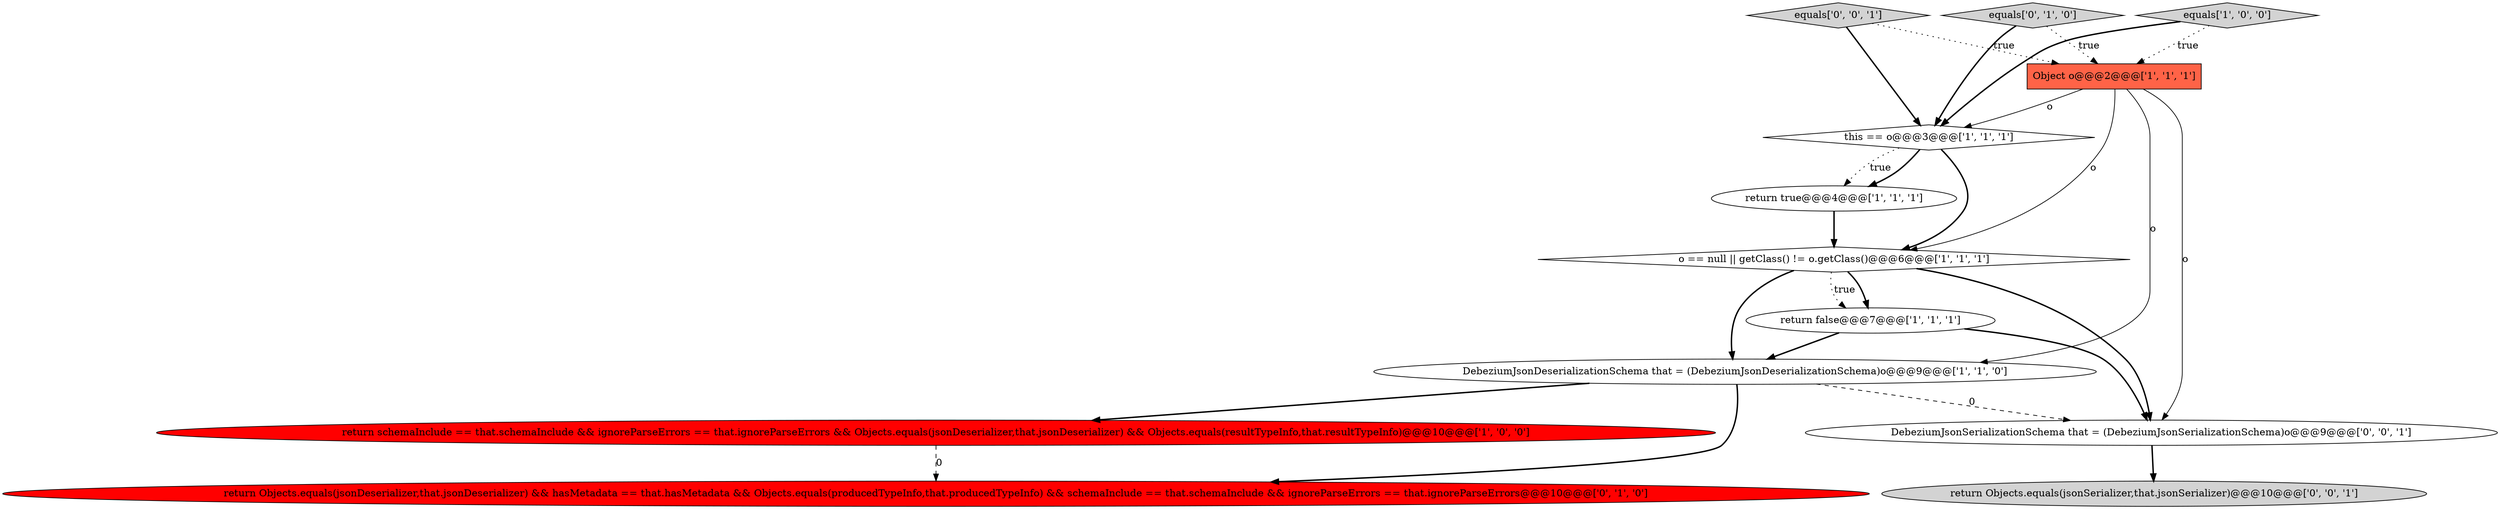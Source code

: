 digraph {
12 [style = filled, label = "return Objects.equals(jsonSerializer,that.jsonSerializer)@@@10@@@['0', '0', '1']", fillcolor = lightgray, shape = ellipse image = "AAA0AAABBB3BBB"];
0 [style = filled, label = "equals['1', '0', '0']", fillcolor = lightgray, shape = diamond image = "AAA0AAABBB1BBB"];
6 [style = filled, label = "DebeziumJsonDeserializationSchema that = (DebeziumJsonDeserializationSchema)o@@@9@@@['1', '1', '0']", fillcolor = white, shape = ellipse image = "AAA0AAABBB1BBB"];
7 [style = filled, label = "return schemaInclude == that.schemaInclude && ignoreParseErrors == that.ignoreParseErrors && Objects.equals(jsonDeserializer,that.jsonDeserializer) && Objects.equals(resultTypeInfo,that.resultTypeInfo)@@@10@@@['1', '0', '0']", fillcolor = red, shape = ellipse image = "AAA1AAABBB1BBB"];
3 [style = filled, label = "Object o@@@2@@@['1', '1', '1']", fillcolor = tomato, shape = box image = "AAA0AAABBB1BBB"];
1 [style = filled, label = "this == o@@@3@@@['1', '1', '1']", fillcolor = white, shape = diamond image = "AAA0AAABBB1BBB"];
5 [style = filled, label = "return true@@@4@@@['1', '1', '1']", fillcolor = white, shape = ellipse image = "AAA0AAABBB1BBB"];
2 [style = filled, label = "return false@@@7@@@['1', '1', '1']", fillcolor = white, shape = ellipse image = "AAA0AAABBB1BBB"];
10 [style = filled, label = "DebeziumJsonSerializationSchema that = (DebeziumJsonSerializationSchema)o@@@9@@@['0', '0', '1']", fillcolor = white, shape = ellipse image = "AAA0AAABBB3BBB"];
4 [style = filled, label = "o == null || getClass() != o.getClass()@@@6@@@['1', '1', '1']", fillcolor = white, shape = diamond image = "AAA0AAABBB1BBB"];
8 [style = filled, label = "equals['0', '1', '0']", fillcolor = lightgray, shape = diamond image = "AAA0AAABBB2BBB"];
9 [style = filled, label = "return Objects.equals(jsonDeserializer,that.jsonDeserializer) && hasMetadata == that.hasMetadata && Objects.equals(producedTypeInfo,that.producedTypeInfo) && schemaInclude == that.schemaInclude && ignoreParseErrors == that.ignoreParseErrors@@@10@@@['0', '1', '0']", fillcolor = red, shape = ellipse image = "AAA1AAABBB2BBB"];
11 [style = filled, label = "equals['0', '0', '1']", fillcolor = lightgray, shape = diamond image = "AAA0AAABBB3BBB"];
1->5 [style = bold, label=""];
3->10 [style = solid, label="o"];
4->10 [style = bold, label=""];
1->4 [style = bold, label=""];
4->6 [style = bold, label=""];
11->1 [style = bold, label=""];
2->6 [style = bold, label=""];
3->4 [style = solid, label="o"];
4->2 [style = bold, label=""];
3->6 [style = solid, label="o"];
2->10 [style = bold, label=""];
8->3 [style = dotted, label="true"];
3->1 [style = solid, label="o"];
4->2 [style = dotted, label="true"];
6->10 [style = dashed, label="0"];
8->1 [style = bold, label=""];
10->12 [style = bold, label=""];
7->9 [style = dashed, label="0"];
0->1 [style = bold, label=""];
5->4 [style = bold, label=""];
0->3 [style = dotted, label="true"];
6->9 [style = bold, label=""];
6->7 [style = bold, label=""];
11->3 [style = dotted, label="true"];
1->5 [style = dotted, label="true"];
}
